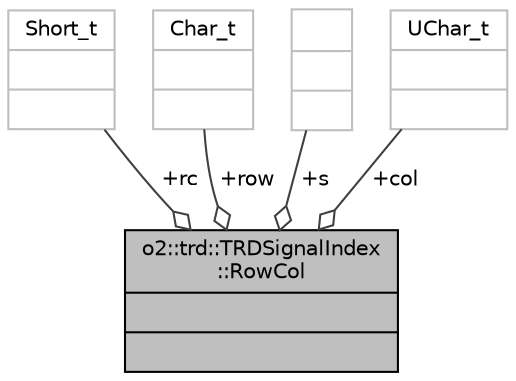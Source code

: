 digraph "o2::trd::TRDSignalIndex::RowCol"
{
 // INTERACTIVE_SVG=YES
  bgcolor="transparent";
  edge [fontname="Helvetica",fontsize="10",labelfontname="Helvetica",labelfontsize="10"];
  node [fontname="Helvetica",fontsize="10",shape=record];
  Node1 [label="{o2::trd::TRDSignalIndex\l::RowCol\n||}",height=0.2,width=0.4,color="black", fillcolor="grey75", style="filled" fontcolor="black"];
  Node2 -> Node1 [color="grey25",fontsize="10",style="solid",label=" +rc" ,arrowhead="odiamond",fontname="Helvetica"];
  Node2 [label="{Short_t\n||}",height=0.2,width=0.4,color="grey75"];
  Node3 -> Node1 [color="grey25",fontsize="10",style="solid",label=" +row" ,arrowhead="odiamond",fontname="Helvetica"];
  Node3 [label="{Char_t\n||}",height=0.2,width=0.4,color="grey75"];
  Node4 -> Node1 [color="grey25",fontsize="10",style="solid",label=" +s" ,arrowhead="odiamond",fontname="Helvetica"];
  Node4 [label="{\n||}",height=0.2,width=0.4,color="grey75"];
  Node5 -> Node1 [color="grey25",fontsize="10",style="solid",label=" +col" ,arrowhead="odiamond",fontname="Helvetica"];
  Node5 [label="{UChar_t\n||}",height=0.2,width=0.4,color="grey75"];
}
